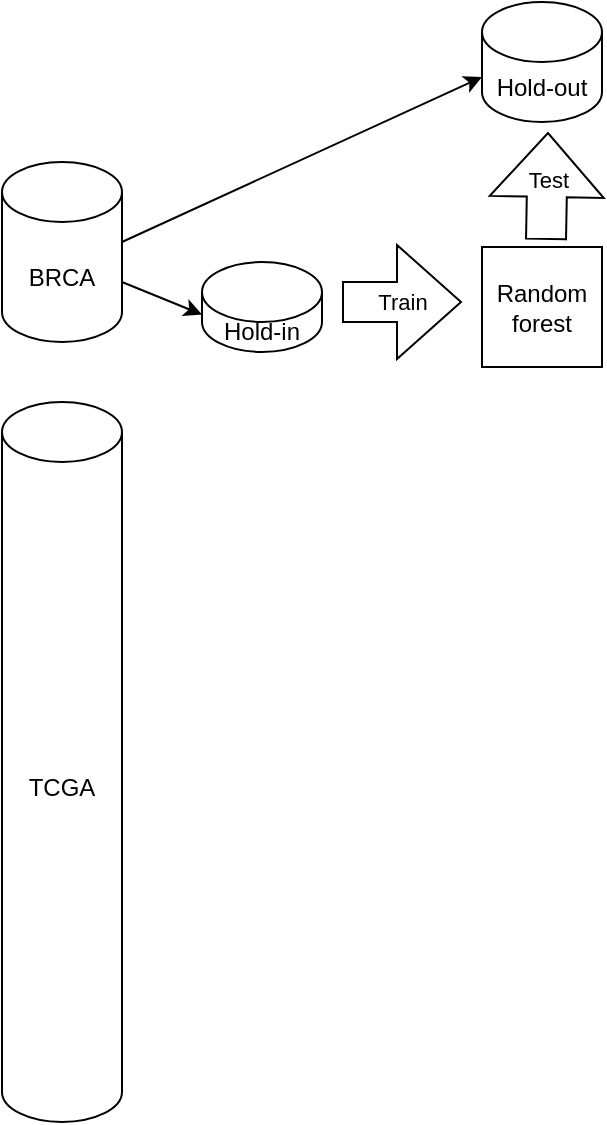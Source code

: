 <mxfile version="20.6.2" type="device"><diagram id="uCA-NYn-XnXWemaJJAZq" name="Page-1"><mxGraphModel dx="871" dy="583" grid="1" gridSize="10" guides="1" tooltips="1" connect="1" arrows="1" fold="1" page="1" pageScale="1" pageWidth="850" pageHeight="1100" math="0" shadow="0"><root><mxCell id="0"/><mxCell id="1" parent="0"/><mxCell id="pUVmnnVewVNBTEeVT21n-1" value="BRCA" style="shape=cylinder3;whiteSpace=wrap;html=1;boundedLbl=1;backgroundOutline=1;size=15;" parent="1" vertex="1"><mxGeometry x="20" y="90" width="60" height="90" as="geometry"/></mxCell><mxCell id="pUVmnnVewVNBTEeVT21n-2" value="TCGA" style="shape=cylinder3;whiteSpace=wrap;html=1;boundedLbl=1;backgroundOutline=1;size=15;" parent="1" vertex="1"><mxGeometry x="20" y="210" width="60" height="360" as="geometry"/></mxCell><mxCell id="pUVmnnVewVNBTEeVT21n-3" value="Hold-out" style="shape=cylinder3;whiteSpace=wrap;html=1;boundedLbl=1;backgroundOutline=1;size=15;" parent="1" vertex="1"><mxGeometry x="260" y="10" width="60" height="60" as="geometry"/></mxCell><mxCell id="pUVmnnVewVNBTEeVT21n-4" value="Hold-in" style="shape=cylinder3;whiteSpace=wrap;html=1;boundedLbl=1;backgroundOutline=1;size=15;" parent="1" vertex="1"><mxGeometry x="120" y="140" width="60" height="45" as="geometry"/></mxCell><mxCell id="pUVmnnVewVNBTEeVT21n-42" value="" style="endArrow=classic;html=1;rounded=0;exitX=1;exitY=0;exitDx=0;exitDy=60;exitPerimeter=0;entryX=0;entryY=0;entryDx=0;entryDy=26.25;entryPerimeter=0;" parent="1" source="pUVmnnVewVNBTEeVT21n-1" target="pUVmnnVewVNBTEeVT21n-4" edge="1"><mxGeometry width="50" height="50" relative="1" as="geometry"><mxPoint x="410" y="330" as="sourcePoint"/><mxPoint x="460" y="280" as="targetPoint"/></mxGeometry></mxCell><mxCell id="pUVmnnVewVNBTEeVT21n-43" value="" style="endArrow=classic;html=1;rounded=0;exitX=1;exitY=0;exitDx=0;exitDy=60;exitPerimeter=0;entryX=0;entryY=0;entryDx=0;entryDy=37.5;entryPerimeter=0;" parent="1" target="pUVmnnVewVNBTEeVT21n-3" edge="1"><mxGeometry width="50" height="50" relative="1" as="geometry"><mxPoint x="80" y="130" as="sourcePoint"/><mxPoint x="120" y="146.25" as="targetPoint"/></mxGeometry></mxCell><mxCell id="pUVmnnVewVNBTEeVT21n-45" value="Random forest" style="rounded=0;whiteSpace=wrap;html=1;" parent="1" vertex="1"><mxGeometry x="260" y="132.5" width="60" height="60" as="geometry"/></mxCell><mxCell id="pUVmnnVewVNBTEeVT21n-46" value="" style="shape=flexArrow;endArrow=classic;html=1;rounded=0;endWidth=36;endSize=10.33;width=20;" parent="1" edge="1"><mxGeometry width="50" height="50" relative="1" as="geometry"><mxPoint x="190" y="160" as="sourcePoint"/><mxPoint x="250" y="160" as="targetPoint"/></mxGeometry></mxCell><mxCell id="pUVmnnVewVNBTEeVT21n-47" value="Train" style="edgeLabel;html=1;align=center;verticalAlign=middle;resizable=0;points=[];" parent="pUVmnnVewVNBTEeVT21n-46" vertex="1" connectable="0"><mxGeometry x="-0.33" y="3" relative="1" as="geometry"><mxPoint x="10" y="3" as="offset"/></mxGeometry></mxCell><mxCell id="pUVmnnVewVNBTEeVT21n-48" value="" style="shape=flexArrow;endArrow=classic;html=1;rounded=0;endWidth=36;endSize=10.33;width=20;" parent="1" edge="1"><mxGeometry width="50" height="50" relative="1" as="geometry"><mxPoint x="292" y="129" as="sourcePoint"/><mxPoint x="293" y="75" as="targetPoint"/></mxGeometry></mxCell><mxCell id="pUVmnnVewVNBTEeVT21n-49" value="Test" style="edgeLabel;html=1;align=center;verticalAlign=middle;resizable=0;points=[];" parent="pUVmnnVewVNBTEeVT21n-48" vertex="1" connectable="0"><mxGeometry x="-0.33" y="3" relative="1" as="geometry"><mxPoint x="3" y="-12" as="offset"/></mxGeometry></mxCell></root></mxGraphModel></diagram></mxfile>
